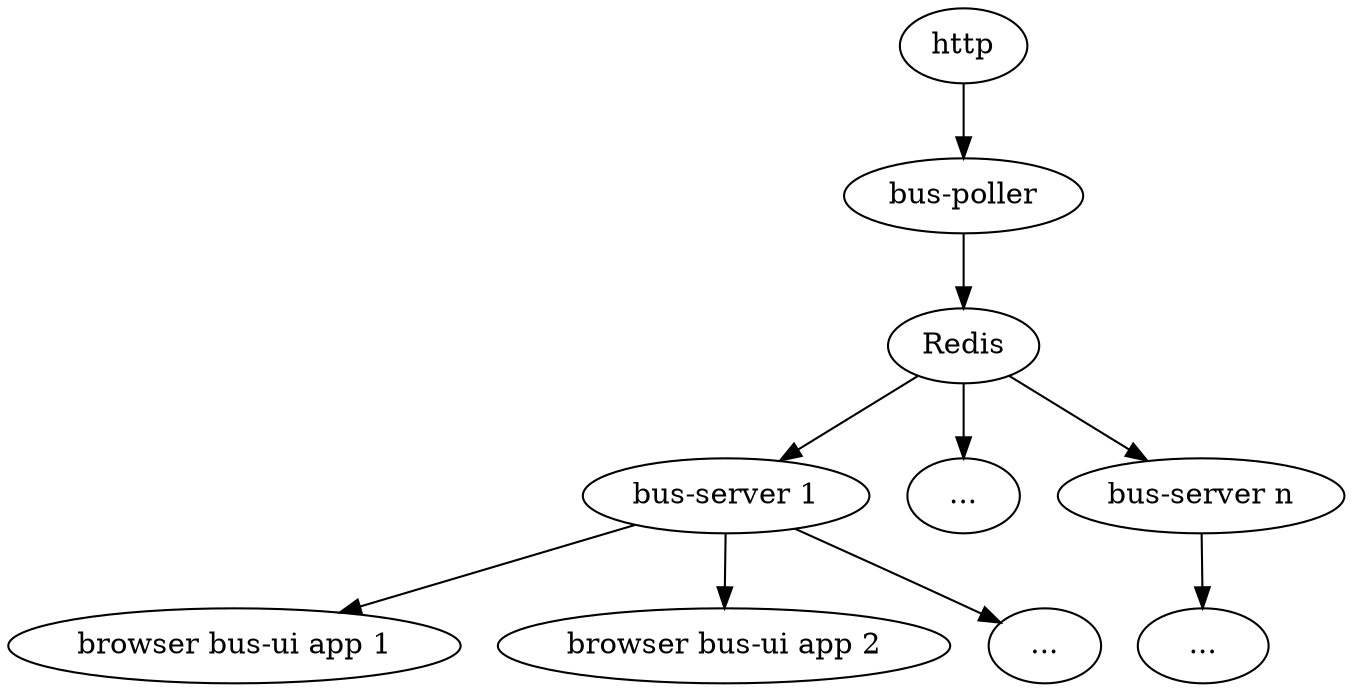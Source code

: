 digraph G {
  http -> "bus-poller"
  "bus-poller" -> Redis
  Redis -> "bus-server 1"
  Redis -> "..."
  Redis -> "bus-server n"
  "bus-server 1" -> "browser bus-ui app 1"
  "bus-server 1" -> "browser bus-ui app 2"
  "bus-server 1" -> " ... "
  "bus-server n" -> "  ...  "
}